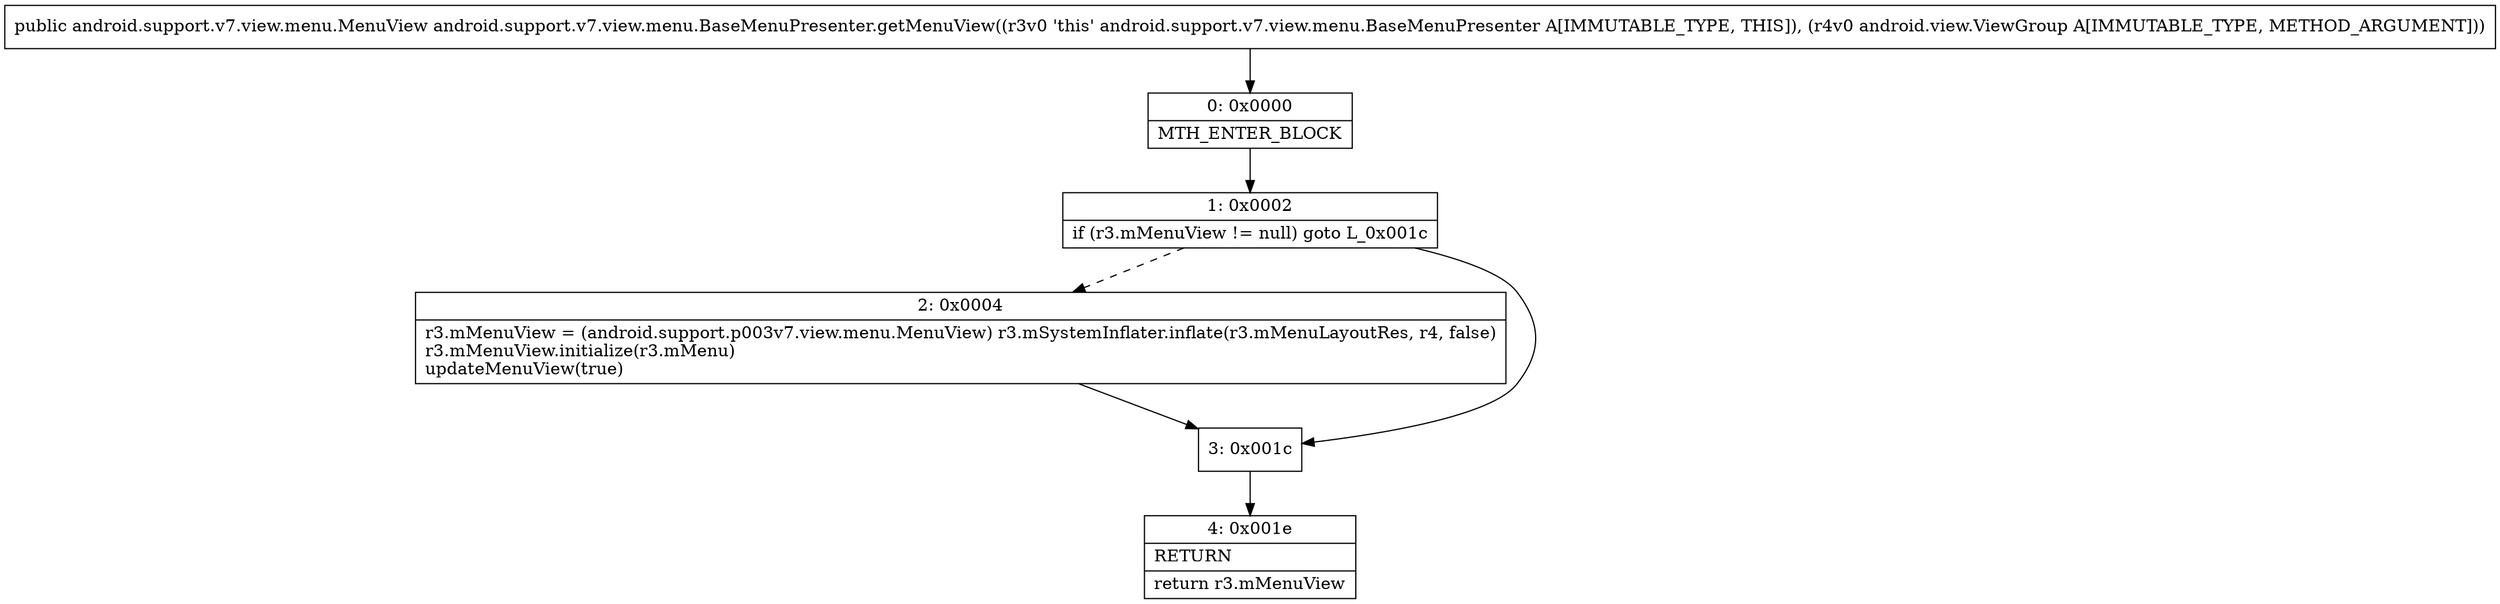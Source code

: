 digraph "CFG forandroid.support.v7.view.menu.BaseMenuPresenter.getMenuView(Landroid\/view\/ViewGroup;)Landroid\/support\/v7\/view\/menu\/MenuView;" {
Node_0 [shape=record,label="{0\:\ 0x0000|MTH_ENTER_BLOCK\l}"];
Node_1 [shape=record,label="{1\:\ 0x0002|if (r3.mMenuView != null) goto L_0x001c\l}"];
Node_2 [shape=record,label="{2\:\ 0x0004|r3.mMenuView = (android.support.p003v7.view.menu.MenuView) r3.mSystemInflater.inflate(r3.mMenuLayoutRes, r4, false)\lr3.mMenuView.initialize(r3.mMenu)\lupdateMenuView(true)\l}"];
Node_3 [shape=record,label="{3\:\ 0x001c}"];
Node_4 [shape=record,label="{4\:\ 0x001e|RETURN\l|return r3.mMenuView\l}"];
MethodNode[shape=record,label="{public android.support.v7.view.menu.MenuView android.support.v7.view.menu.BaseMenuPresenter.getMenuView((r3v0 'this' android.support.v7.view.menu.BaseMenuPresenter A[IMMUTABLE_TYPE, THIS]), (r4v0 android.view.ViewGroup A[IMMUTABLE_TYPE, METHOD_ARGUMENT])) }"];
MethodNode -> Node_0;
Node_0 -> Node_1;
Node_1 -> Node_2[style=dashed];
Node_1 -> Node_3;
Node_2 -> Node_3;
Node_3 -> Node_4;
}

